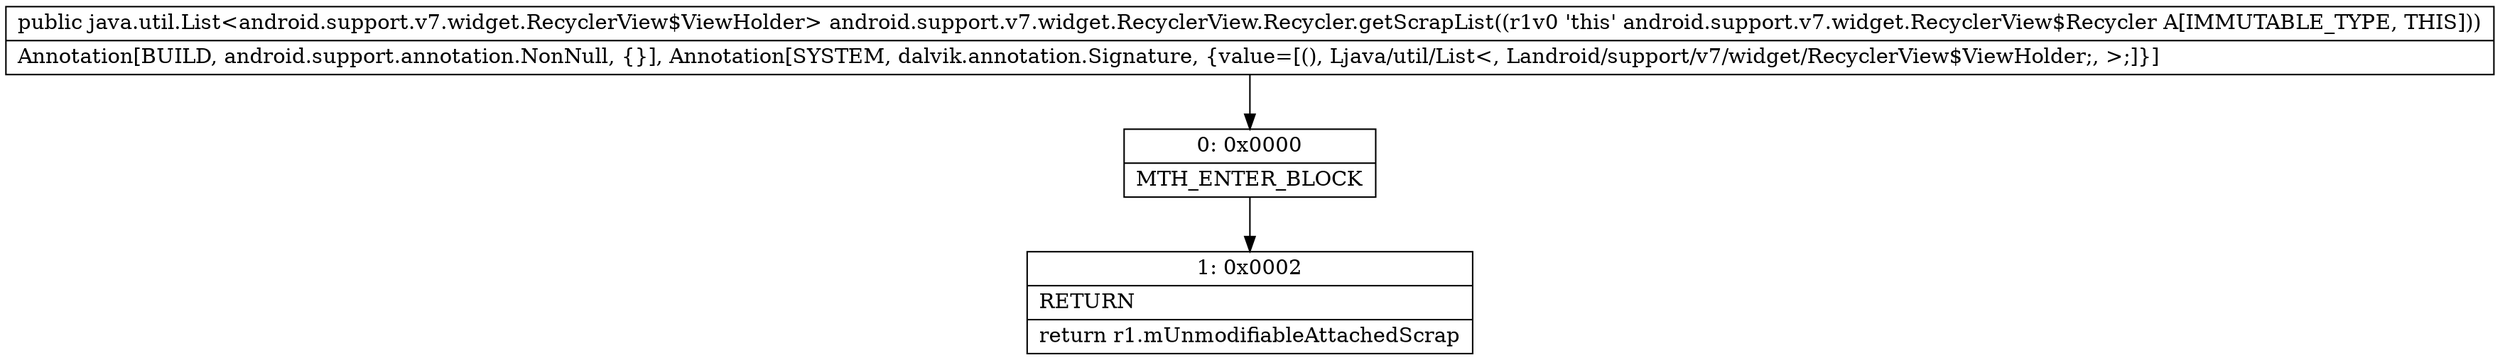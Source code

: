 digraph "CFG forandroid.support.v7.widget.RecyclerView.Recycler.getScrapList()Ljava\/util\/List;" {
Node_0 [shape=record,label="{0\:\ 0x0000|MTH_ENTER_BLOCK\l}"];
Node_1 [shape=record,label="{1\:\ 0x0002|RETURN\l|return r1.mUnmodifiableAttachedScrap\l}"];
MethodNode[shape=record,label="{public java.util.List\<android.support.v7.widget.RecyclerView$ViewHolder\> android.support.v7.widget.RecyclerView.Recycler.getScrapList((r1v0 'this' android.support.v7.widget.RecyclerView$Recycler A[IMMUTABLE_TYPE, THIS]))  | Annotation[BUILD, android.support.annotation.NonNull, \{\}], Annotation[SYSTEM, dalvik.annotation.Signature, \{value=[(), Ljava\/util\/List\<, Landroid\/support\/v7\/widget\/RecyclerView$ViewHolder;, \>;]\}]\l}"];
MethodNode -> Node_0;
Node_0 -> Node_1;
}


